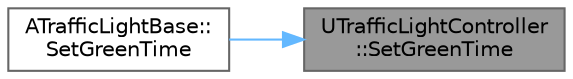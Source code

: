 digraph "UTrafficLightController::SetGreenTime"
{
 // INTERACTIVE_SVG=YES
 // LATEX_PDF_SIZE
  bgcolor="transparent";
  edge [fontname=Helvetica,fontsize=10,labelfontname=Helvetica,labelfontsize=10];
  node [fontname=Helvetica,fontsize=10,shape=box,height=0.2,width=0.4];
  rankdir="RL";
  Node1 [id="Node000001",label="UTrafficLightController\l::SetGreenTime",height=0.2,width=0.4,color="gray40", fillcolor="grey60", style="filled", fontcolor="black",tooltip=" "];
  Node1 -> Node2 [id="edge1_Node000001_Node000002",dir="back",color="steelblue1",style="solid",tooltip=" "];
  Node2 [id="Node000002",label="ATrafficLightBase::\lSetGreenTime",height=0.2,width=0.4,color="grey40", fillcolor="white", style="filled",URL="$d2/d23/classATrafficLightBase.html#a206a26b4e94cae1f78d980956aa30b63",tooltip=" "];
}

